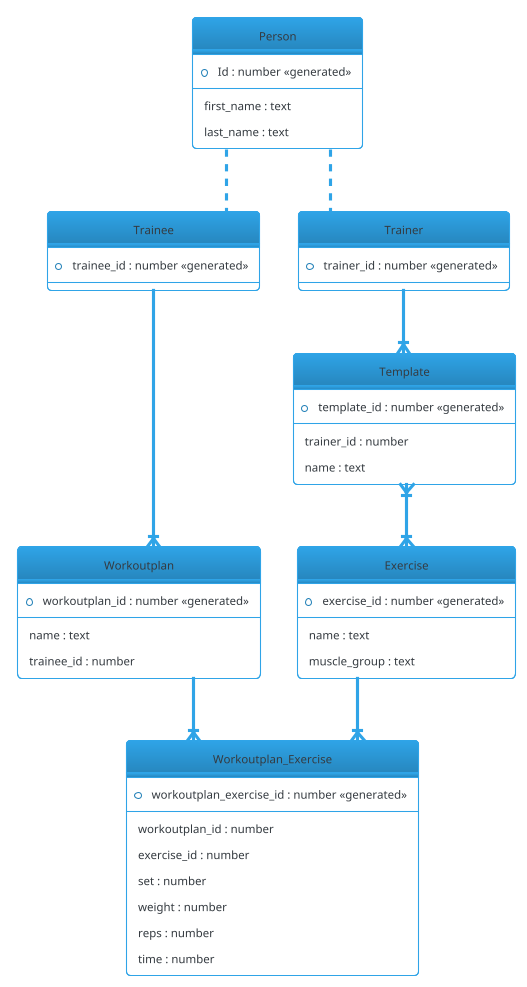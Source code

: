 AberGym PlantUML ERD

@startuml

!theme cerulean-outline
'!theme black-knight

' hide the spot
hide circle 

' avoid problems with angled crows feet
skinparam linetype ortho


entity "Person" as person {
  *Id : number <<generated>>
  --
  first_name : text
  last_name : text
}

entity "Trainee" as trainee {
  *trainee_id : number <<generated>>
  --
}

entity "Trainer" as trainer {
  *trainer_id : number <<generated>>
  --
}

entity "Template" as template {
  *template_id : number <<generated>>
  --
  trainer_id : number
  name : text
}

entity "Exercise" as exercise {
  *exercise_id : number <<generated>>
  --
  name : text
  muscle_group : text
}

entity "Workoutplan" as w_plan {
  *workoutplan_id : number <<generated>>
  --
  name : text
  trainee_id : number
}

entity "Workoutplan_Exercise" as w_e {
  *workoutplan_exercise_id : number <<generated>>
  --
  workoutplan_id : number
  exercise_id : number
  set : number
  weight : number
  reps : number
  time : number
}



person .. trainee
person .. trainer
trainer --|{ template
trainee --|{ w_plan
template }|--|{ exercise
w_plan --|{ w_e
exercise --|{ w_e

@enduml
